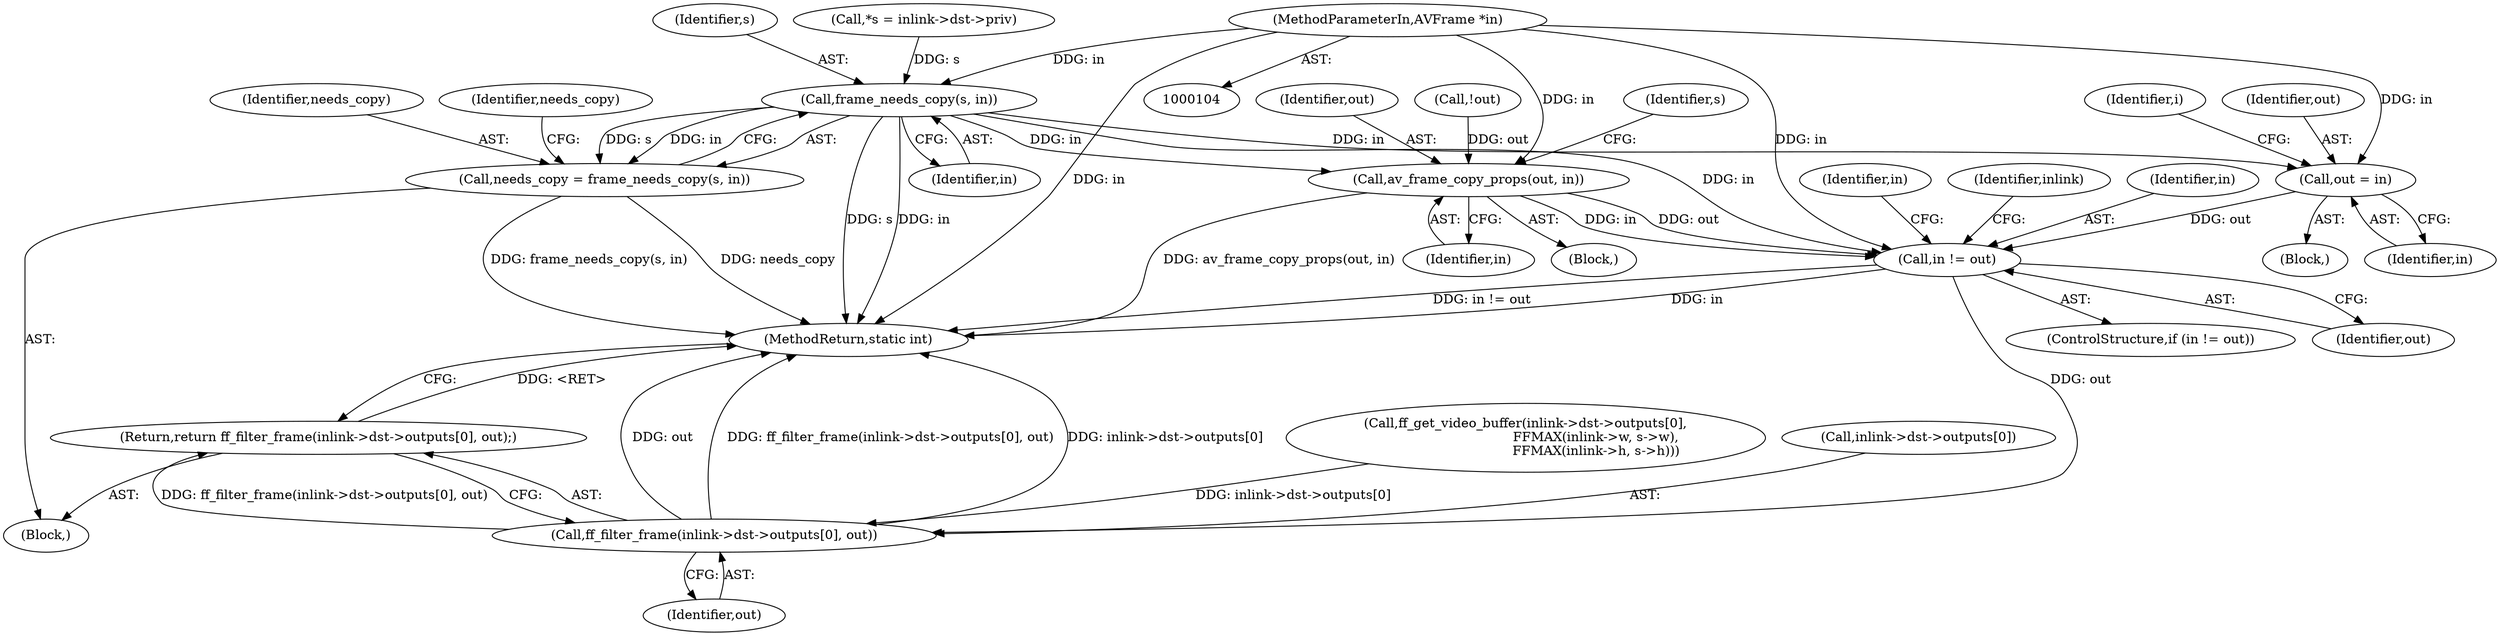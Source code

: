 digraph "0_FFmpeg_e43a0a232dbf6d3c161823c2e07c52e76227a1bc_7@pointer" {
"1000106" [label="(MethodParameterIn,AVFrame *in)"];
"1000120" [label="(Call,frame_needs_copy(s, in))"];
"1000118" [label="(Call,needs_copy = frame_needs_copy(s, in))"];
"1000166" [label="(Call,av_frame_copy_props(out, in))"];
"1000433" [label="(Call,in != out)"];
"1000440" [label="(Call,ff_filter_frame(inlink->dst->outputs[0], out))"];
"1000439" [label="(Return,return ff_filter_frame(inlink->dst->outputs[0], out);)"];
"1000172" [label="(Call,out = in)"];
"1000439" [label="(Return,return ff_filter_frame(inlink->dst->outputs[0], out);)"];
"1000438" [label="(Identifier,in)"];
"1000172" [label="(Call,out = in)"];
"1000119" [label="(Identifier,needs_copy)"];
"1000170" [label="(Block,)"];
"1000444" [label="(Identifier,inlink)"];
"1000244" [label="(Identifier,s)"];
"1000122" [label="(Identifier,in)"];
"1000168" [label="(Identifier,in)"];
"1000434" [label="(Identifier,in)"];
"1000124" [label="(Identifier,needs_copy)"];
"1000177" [label="(Identifier,i)"];
"1000166" [label="(Call,av_frame_copy_props(out, in))"];
"1000134" [label="(Call,ff_get_video_buffer(inlink->dst->outputs[0],\n                                  FFMAX(inlink->w, s->w),\n                                  FFMAX(inlink->h, s->h)))"];
"1000167" [label="(Identifier,out)"];
"1000125" [label="(Block,)"];
"1000174" [label="(Identifier,in)"];
"1000449" [label="(MethodReturn,static int)"];
"1000433" [label="(Call,in != out)"];
"1000109" [label="(Call,*s = inlink->dst->priv)"];
"1000157" [label="(Call,!out)"];
"1000441" [label="(Call,inlink->dst->outputs[0])"];
"1000432" [label="(ControlStructure,if (in != out))"];
"1000106" [label="(MethodParameterIn,AVFrame *in)"];
"1000435" [label="(Identifier,out)"];
"1000120" [label="(Call,frame_needs_copy(s, in))"];
"1000173" [label="(Identifier,out)"];
"1000107" [label="(Block,)"];
"1000118" [label="(Call,needs_copy = frame_needs_copy(s, in))"];
"1000121" [label="(Identifier,s)"];
"1000448" [label="(Identifier,out)"];
"1000440" [label="(Call,ff_filter_frame(inlink->dst->outputs[0], out))"];
"1000106" -> "1000104"  [label="AST: "];
"1000106" -> "1000449"  [label="DDG: in"];
"1000106" -> "1000120"  [label="DDG: in"];
"1000106" -> "1000166"  [label="DDG: in"];
"1000106" -> "1000172"  [label="DDG: in"];
"1000106" -> "1000433"  [label="DDG: in"];
"1000120" -> "1000118"  [label="AST: "];
"1000120" -> "1000122"  [label="CFG: "];
"1000121" -> "1000120"  [label="AST: "];
"1000122" -> "1000120"  [label="AST: "];
"1000118" -> "1000120"  [label="CFG: "];
"1000120" -> "1000449"  [label="DDG: s"];
"1000120" -> "1000449"  [label="DDG: in"];
"1000120" -> "1000118"  [label="DDG: s"];
"1000120" -> "1000118"  [label="DDG: in"];
"1000109" -> "1000120"  [label="DDG: s"];
"1000120" -> "1000166"  [label="DDG: in"];
"1000120" -> "1000172"  [label="DDG: in"];
"1000120" -> "1000433"  [label="DDG: in"];
"1000118" -> "1000107"  [label="AST: "];
"1000119" -> "1000118"  [label="AST: "];
"1000124" -> "1000118"  [label="CFG: "];
"1000118" -> "1000449"  [label="DDG: frame_needs_copy(s, in)"];
"1000118" -> "1000449"  [label="DDG: needs_copy"];
"1000166" -> "1000125"  [label="AST: "];
"1000166" -> "1000168"  [label="CFG: "];
"1000167" -> "1000166"  [label="AST: "];
"1000168" -> "1000166"  [label="AST: "];
"1000244" -> "1000166"  [label="CFG: "];
"1000166" -> "1000449"  [label="DDG: av_frame_copy_props(out, in)"];
"1000157" -> "1000166"  [label="DDG: out"];
"1000166" -> "1000433"  [label="DDG: in"];
"1000166" -> "1000433"  [label="DDG: out"];
"1000433" -> "1000432"  [label="AST: "];
"1000433" -> "1000435"  [label="CFG: "];
"1000434" -> "1000433"  [label="AST: "];
"1000435" -> "1000433"  [label="AST: "];
"1000438" -> "1000433"  [label="CFG: "];
"1000444" -> "1000433"  [label="CFG: "];
"1000433" -> "1000449"  [label="DDG: in"];
"1000433" -> "1000449"  [label="DDG: in != out"];
"1000172" -> "1000433"  [label="DDG: out"];
"1000433" -> "1000440"  [label="DDG: out"];
"1000440" -> "1000439"  [label="AST: "];
"1000440" -> "1000448"  [label="CFG: "];
"1000441" -> "1000440"  [label="AST: "];
"1000448" -> "1000440"  [label="AST: "];
"1000439" -> "1000440"  [label="CFG: "];
"1000440" -> "1000449"  [label="DDG: out"];
"1000440" -> "1000449"  [label="DDG: ff_filter_frame(inlink->dst->outputs[0], out)"];
"1000440" -> "1000449"  [label="DDG: inlink->dst->outputs[0]"];
"1000440" -> "1000439"  [label="DDG: ff_filter_frame(inlink->dst->outputs[0], out)"];
"1000134" -> "1000440"  [label="DDG: inlink->dst->outputs[0]"];
"1000439" -> "1000107"  [label="AST: "];
"1000449" -> "1000439"  [label="CFG: "];
"1000439" -> "1000449"  [label="DDG: <RET>"];
"1000172" -> "1000170"  [label="AST: "];
"1000172" -> "1000174"  [label="CFG: "];
"1000173" -> "1000172"  [label="AST: "];
"1000174" -> "1000172"  [label="AST: "];
"1000177" -> "1000172"  [label="CFG: "];
}
